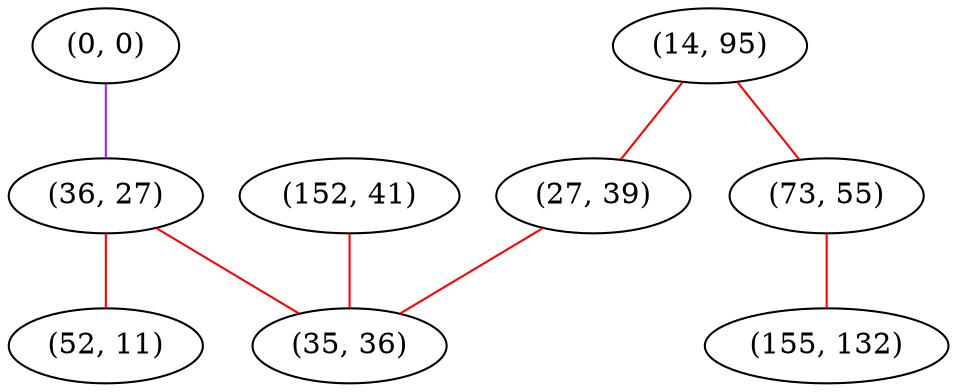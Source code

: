 graph "" {
"(152, 41)";
"(0, 0)";
"(14, 95)";
"(36, 27)";
"(73, 55)";
"(27, 39)";
"(155, 132)";
"(52, 11)";
"(35, 36)";
"(152, 41)" -- "(35, 36)"  [color=red, key=0, weight=1];
"(0, 0)" -- "(36, 27)"  [color=purple, key=0, weight=4];
"(14, 95)" -- "(27, 39)"  [color=red, key=0, weight=1];
"(14, 95)" -- "(73, 55)"  [color=red, key=0, weight=1];
"(36, 27)" -- "(35, 36)"  [color=red, key=0, weight=1];
"(36, 27)" -- "(52, 11)"  [color=red, key=0, weight=1];
"(73, 55)" -- "(155, 132)"  [color=red, key=0, weight=1];
"(27, 39)" -- "(35, 36)"  [color=red, key=0, weight=1];
}
